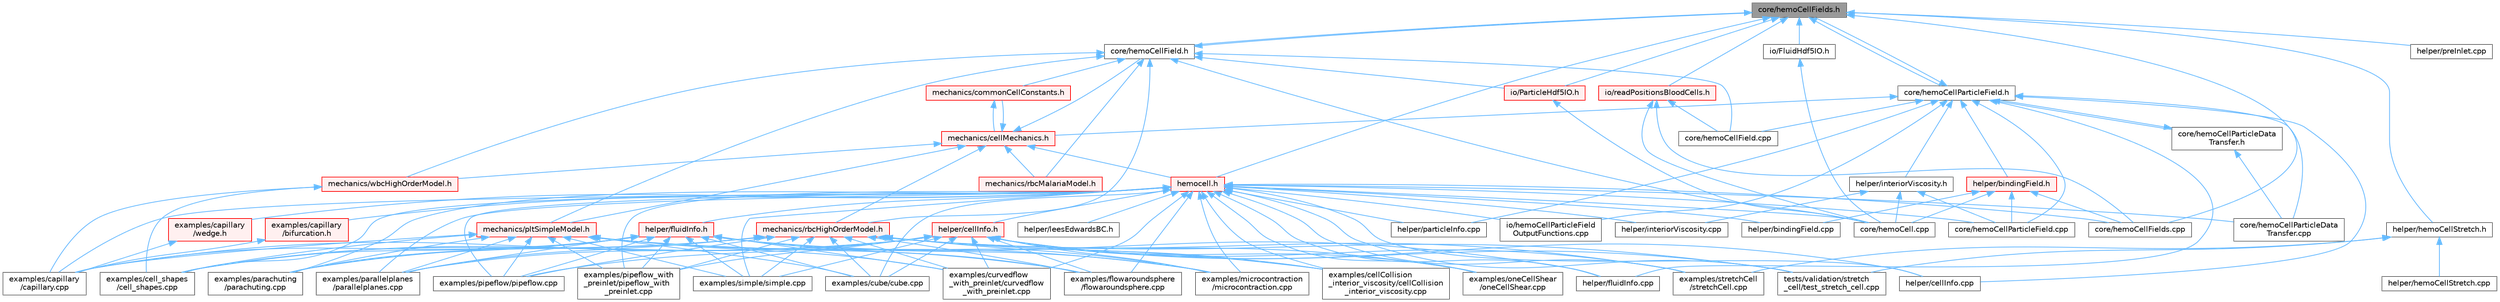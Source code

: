 digraph "core/hemoCellFields.h"
{
 // LATEX_PDF_SIZE
  bgcolor="transparent";
  edge [fontname=Helvetica,fontsize=10,labelfontname=Helvetica,labelfontsize=10];
  node [fontname=Helvetica,fontsize=10,shape=box,height=0.2,width=0.4];
  Node1 [id="Node000001",label="core/hemoCellFields.h",height=0.2,width=0.4,color="gray40", fillcolor="grey60", style="filled", fontcolor="black",tooltip=" "];
  Node1 -> Node2 [id="edge1_Node000001_Node000002",dir="back",color="steelblue1",style="solid",tooltip=" "];
  Node2 [id="Node000002",label="core/hemoCellField.h",height=0.2,width=0.4,color="grey40", fillcolor="white", style="filled",URL="$hemoCellField_8h.html",tooltip=" "];
  Node2 -> Node3 [id="edge2_Node000002_Node000003",dir="back",color="steelblue1",style="solid",tooltip=" "];
  Node3 [id="Node000003",label="core/hemoCell.cpp",height=0.2,width=0.4,color="grey40", fillcolor="white", style="filled",URL="$hemoCell_8cpp.html",tooltip=" "];
  Node2 -> Node4 [id="edge3_Node000002_Node000004",dir="back",color="steelblue1",style="solid",tooltip=" "];
  Node4 [id="Node000004",label="core/hemoCellField.cpp",height=0.2,width=0.4,color="grey40", fillcolor="white", style="filled",URL="$hemoCellField_8cpp.html",tooltip=" "];
  Node2 -> Node1 [id="edge4_Node000002_Node000001",dir="back",color="steelblue1",style="solid",tooltip=" "];
  Node2 -> Node5 [id="edge5_Node000002_Node000005",dir="back",color="steelblue1",style="solid",tooltip=" "];
  Node5 [id="Node000005",label="io/ParticleHdf5IO.h",height=0.2,width=0.4,color="red", fillcolor="#FFF0F0", style="filled",URL="$ParticleHdf5IO_8h.html",tooltip=" "];
  Node5 -> Node3 [id="edge6_Node000005_Node000003",dir="back",color="steelblue1",style="solid",tooltip=" "];
  Node2 -> Node7 [id="edge7_Node000002_Node000007",dir="back",color="steelblue1",style="solid",tooltip=" "];
  Node7 [id="Node000007",label="mechanics/commonCellConstants.h",height=0.2,width=0.4,color="red", fillcolor="#FFF0F0", style="filled",URL="$commonCellConstants_8h.html",tooltip=" "];
  Node7 -> Node8 [id="edge8_Node000007_Node000008",dir="back",color="steelblue1",style="solid",tooltip=" "];
  Node8 [id="Node000008",label="mechanics/cellMechanics.h",height=0.2,width=0.4,color="red", fillcolor="#FFF0F0", style="filled",URL="$cellMechanics_8h.html",tooltip=" "];
  Node8 -> Node2 [id="edge9_Node000008_Node000002",dir="back",color="steelblue1",style="solid",tooltip=" "];
  Node8 -> Node9 [id="edge10_Node000008_Node000009",dir="back",color="steelblue1",style="solid",tooltip=" "];
  Node9 [id="Node000009",label="hemocell.h",height=0.2,width=0.4,color="red", fillcolor="#FFF0F0", style="filled",URL="$hemocell_8h.html",tooltip=" "];
  Node9 -> Node3 [id="edge11_Node000009_Node000003",dir="back",color="steelblue1",style="solid",tooltip=" "];
  Node9 -> Node10 [id="edge12_Node000009_Node000010",dir="back",color="steelblue1",style="solid",tooltip=" "];
  Node10 [id="Node000010",label="core/hemoCellFields.cpp",height=0.2,width=0.4,color="grey40", fillcolor="white", style="filled",URL="$hemoCellFields_8cpp.html",tooltip=" "];
  Node9 -> Node11 [id="edge13_Node000009_Node000011",dir="back",color="steelblue1",style="solid",tooltip=" "];
  Node11 [id="Node000011",label="core/hemoCellParticleData\lTransfer.cpp",height=0.2,width=0.4,color="grey40", fillcolor="white", style="filled",URL="$hemoCellParticleDataTransfer_8cpp.html",tooltip=" "];
  Node9 -> Node12 [id="edge14_Node000009_Node000012",dir="back",color="steelblue1",style="solid",tooltip=" "];
  Node12 [id="Node000012",label="core/hemoCellParticleField.cpp",height=0.2,width=0.4,color="grey40", fillcolor="white", style="filled",URL="$hemoCellParticleField_8cpp.html",tooltip=" "];
  Node9 -> Node13 [id="edge15_Node000009_Node000013",dir="back",color="steelblue1",style="solid",tooltip=" "];
  Node13 [id="Node000013",label="examples/capillary\l/bifurcation.h",height=0.2,width=0.4,color="red", fillcolor="#FFF0F0", style="filled",URL="$bifurcation_8h.html",tooltip=" "];
  Node13 -> Node15 [id="edge16_Node000013_Node000015",dir="back",color="steelblue1",style="solid",tooltip=" "];
  Node15 [id="Node000015",label="examples/capillary\l/capillary.cpp",height=0.2,width=0.4,color="grey40", fillcolor="white", style="filled",URL="$capillary_8cpp.html",tooltip=" "];
  Node9 -> Node15 [id="edge17_Node000009_Node000015",dir="back",color="steelblue1",style="solid",tooltip=" "];
  Node9 -> Node16 [id="edge18_Node000009_Node000016",dir="back",color="steelblue1",style="solid",tooltip=" "];
  Node16 [id="Node000016",label="examples/capillary\l/wedge.h",height=0.2,width=0.4,color="red", fillcolor="#FFF0F0", style="filled",URL="$wedge_8h.html",tooltip=" "];
  Node16 -> Node15 [id="edge19_Node000016_Node000015",dir="back",color="steelblue1",style="solid",tooltip=" "];
  Node9 -> Node18 [id="edge20_Node000009_Node000018",dir="back",color="steelblue1",style="solid",tooltip=" "];
  Node18 [id="Node000018",label="examples/cellCollision\l_interior_viscosity/cellCollision\l_interior_viscosity.cpp",height=0.2,width=0.4,color="grey40", fillcolor="white", style="filled",URL="$cellCollision__interior__viscosity_8cpp.html",tooltip=" "];
  Node9 -> Node19 [id="edge21_Node000009_Node000019",dir="back",color="steelblue1",style="solid",tooltip=" "];
  Node19 [id="Node000019",label="examples/cell_shapes\l/cell_shapes.cpp",height=0.2,width=0.4,color="grey40", fillcolor="white", style="filled",URL="$cell__shapes_8cpp.html",tooltip=" "];
  Node9 -> Node20 [id="edge22_Node000009_Node000020",dir="back",color="steelblue1",style="solid",tooltip=" "];
  Node20 [id="Node000020",label="examples/cube/cube.cpp",height=0.2,width=0.4,color="grey40", fillcolor="white", style="filled",URL="$examples_2cube_2cube_8cpp.html",tooltip=" "];
  Node9 -> Node21 [id="edge23_Node000009_Node000021",dir="back",color="steelblue1",style="solid",tooltip=" "];
  Node21 [id="Node000021",label="examples/curvedflow\l_with_preinlet/curvedflow\l_with_preinlet.cpp",height=0.2,width=0.4,color="grey40", fillcolor="white", style="filled",URL="$curvedflow__with__preinlet_8cpp.html",tooltip=" "];
  Node9 -> Node22 [id="edge24_Node000009_Node000022",dir="back",color="steelblue1",style="solid",tooltip=" "];
  Node22 [id="Node000022",label="examples/flowaroundsphere\l/flowaroundsphere.cpp",height=0.2,width=0.4,color="grey40", fillcolor="white", style="filled",URL="$flowaroundsphere_8cpp.html",tooltip=" "];
  Node9 -> Node23 [id="edge25_Node000009_Node000023",dir="back",color="steelblue1",style="solid",tooltip=" "];
  Node23 [id="Node000023",label="examples/microcontraction\l/microcontraction.cpp",height=0.2,width=0.4,color="grey40", fillcolor="white", style="filled",URL="$microcontraction_8cpp.html",tooltip=" "];
  Node9 -> Node24 [id="edge26_Node000009_Node000024",dir="back",color="steelblue1",style="solid",tooltip=" "];
  Node24 [id="Node000024",label="examples/oneCellShear\l/oneCellShear.cpp",height=0.2,width=0.4,color="grey40", fillcolor="white", style="filled",URL="$oneCellShear_8cpp.html",tooltip=" "];
  Node9 -> Node25 [id="edge27_Node000009_Node000025",dir="back",color="steelblue1",style="solid",tooltip=" "];
  Node25 [id="Node000025",label="examples/parachuting\l/parachuting.cpp",height=0.2,width=0.4,color="grey40", fillcolor="white", style="filled",URL="$parachuting_8cpp.html",tooltip=" "];
  Node9 -> Node26 [id="edge28_Node000009_Node000026",dir="back",color="steelblue1",style="solid",tooltip=" "];
  Node26 [id="Node000026",label="examples/parallelplanes\l/parallelplanes.cpp",height=0.2,width=0.4,color="grey40", fillcolor="white", style="filled",URL="$parallelplanes_8cpp.html",tooltip=" "];
  Node9 -> Node27 [id="edge29_Node000009_Node000027",dir="back",color="steelblue1",style="solid",tooltip=" "];
  Node27 [id="Node000027",label="examples/pipeflow/pipeflow.cpp",height=0.2,width=0.4,color="grey40", fillcolor="white", style="filled",URL="$pipeflow_8cpp.html",tooltip=" "];
  Node9 -> Node28 [id="edge30_Node000009_Node000028",dir="back",color="steelblue1",style="solid",tooltip=" "];
  Node28 [id="Node000028",label="examples/pipeflow_with\l_preinlet/pipeflow_with\l_preinlet.cpp",height=0.2,width=0.4,color="grey40", fillcolor="white", style="filled",URL="$pipeflow__with__preinlet_8cpp.html",tooltip=" "];
  Node9 -> Node29 [id="edge31_Node000009_Node000029",dir="back",color="steelblue1",style="solid",tooltip=" "];
  Node29 [id="Node000029",label="examples/simple/simple.cpp",height=0.2,width=0.4,color="grey40", fillcolor="white", style="filled",URL="$simple_8cpp.html",tooltip=" "];
  Node9 -> Node30 [id="edge32_Node000009_Node000030",dir="back",color="steelblue1",style="solid",tooltip=" "];
  Node30 [id="Node000030",label="examples/stretchCell\l/stretchCell.cpp",height=0.2,width=0.4,color="grey40", fillcolor="white", style="filled",URL="$stretchCell_8cpp.html",tooltip=" "];
  Node9 -> Node31 [id="edge33_Node000009_Node000031",dir="back",color="steelblue1",style="solid",tooltip=" "];
  Node31 [id="Node000031",label="helper/bindingField.cpp",height=0.2,width=0.4,color="grey40", fillcolor="white", style="filled",URL="$bindingField_8cpp.html",tooltip=" "];
  Node9 -> Node32 [id="edge34_Node000009_Node000032",dir="back",color="steelblue1",style="solid",tooltip=" "];
  Node32 [id="Node000032",label="helper/cellInfo.cpp",height=0.2,width=0.4,color="grey40", fillcolor="white", style="filled",URL="$cellInfo_8cpp.html",tooltip=" "];
  Node9 -> Node33 [id="edge35_Node000009_Node000033",dir="back",color="steelblue1",style="solid",tooltip=" "];
  Node33 [id="Node000033",label="helper/cellInfo.h",height=0.2,width=0.4,color="red", fillcolor="#FFF0F0", style="filled",URL="$cellInfo_8h.html",tooltip=" "];
  Node33 -> Node15 [id="edge36_Node000033_Node000015",dir="back",color="steelblue1",style="solid",tooltip=" "];
  Node33 -> Node18 [id="edge37_Node000033_Node000018",dir="back",color="steelblue1",style="solid",tooltip=" "];
  Node33 -> Node19 [id="edge38_Node000033_Node000019",dir="back",color="steelblue1",style="solid",tooltip=" "];
  Node33 -> Node20 [id="edge39_Node000033_Node000020",dir="back",color="steelblue1",style="solid",tooltip=" "];
  Node33 -> Node21 [id="edge40_Node000033_Node000021",dir="back",color="steelblue1",style="solid",tooltip=" "];
  Node33 -> Node22 [id="edge41_Node000033_Node000022",dir="back",color="steelblue1",style="solid",tooltip=" "];
  Node33 -> Node23 [id="edge42_Node000033_Node000023",dir="back",color="steelblue1",style="solid",tooltip=" "];
  Node33 -> Node24 [id="edge43_Node000033_Node000024",dir="back",color="steelblue1",style="solid",tooltip=" "];
  Node33 -> Node25 [id="edge44_Node000033_Node000025",dir="back",color="steelblue1",style="solid",tooltip=" "];
  Node33 -> Node26 [id="edge45_Node000033_Node000026",dir="back",color="steelblue1",style="solid",tooltip=" "];
  Node33 -> Node27 [id="edge46_Node000033_Node000027",dir="back",color="steelblue1",style="solid",tooltip=" "];
  Node33 -> Node28 [id="edge47_Node000033_Node000028",dir="back",color="steelblue1",style="solid",tooltip=" "];
  Node33 -> Node29 [id="edge48_Node000033_Node000029",dir="back",color="steelblue1",style="solid",tooltip=" "];
  Node33 -> Node30 [id="edge49_Node000033_Node000030",dir="back",color="steelblue1",style="solid",tooltip=" "];
  Node33 -> Node32 [id="edge50_Node000033_Node000032",dir="back",color="steelblue1",style="solid",tooltip=" "];
  Node33 -> Node38 [id="edge51_Node000033_Node000038",dir="back",color="steelblue1",style="solid",tooltip=" "];
  Node38 [id="Node000038",label="tests/validation/stretch\l_cell/test_stretch_cell.cpp",height=0.2,width=0.4,color="grey40", fillcolor="white", style="filled",URL="$test__stretch__cell_8cpp.html",tooltip=" "];
  Node9 -> Node39 [id="edge52_Node000009_Node000039",dir="back",color="steelblue1",style="solid",tooltip=" "];
  Node39 [id="Node000039",label="helper/fluidInfo.cpp",height=0.2,width=0.4,color="grey40", fillcolor="white", style="filled",URL="$fluidInfo_8cpp.html",tooltip=" "];
  Node9 -> Node40 [id="edge53_Node000009_Node000040",dir="back",color="steelblue1",style="solid",tooltip=" "];
  Node40 [id="Node000040",label="helper/fluidInfo.h",height=0.2,width=0.4,color="red", fillcolor="#FFF0F0", style="filled",URL="$fluidInfo_8h.html",tooltip=" "];
  Node40 -> Node15 [id="edge54_Node000040_Node000015",dir="back",color="steelblue1",style="solid",tooltip=" "];
  Node40 -> Node19 [id="edge55_Node000040_Node000019",dir="back",color="steelblue1",style="solid",tooltip=" "];
  Node40 -> Node20 [id="edge56_Node000040_Node000020",dir="back",color="steelblue1",style="solid",tooltip=" "];
  Node40 -> Node21 [id="edge57_Node000040_Node000021",dir="back",color="steelblue1",style="solid",tooltip=" "];
  Node40 -> Node22 [id="edge58_Node000040_Node000022",dir="back",color="steelblue1",style="solid",tooltip=" "];
  Node40 -> Node23 [id="edge59_Node000040_Node000023",dir="back",color="steelblue1",style="solid",tooltip=" "];
  Node40 -> Node25 [id="edge60_Node000040_Node000025",dir="back",color="steelblue1",style="solid",tooltip=" "];
  Node40 -> Node26 [id="edge61_Node000040_Node000026",dir="back",color="steelblue1",style="solid",tooltip=" "];
  Node40 -> Node27 [id="edge62_Node000040_Node000027",dir="back",color="steelblue1",style="solid",tooltip=" "];
  Node40 -> Node28 [id="edge63_Node000040_Node000028",dir="back",color="steelblue1",style="solid",tooltip=" "];
  Node40 -> Node29 [id="edge64_Node000040_Node000029",dir="back",color="steelblue1",style="solid",tooltip=" "];
  Node40 -> Node39 [id="edge65_Node000040_Node000039",dir="back",color="steelblue1",style="solid",tooltip=" "];
  Node9 -> Node41 [id="edge66_Node000009_Node000041",dir="back",color="steelblue1",style="solid",tooltip=" "];
  Node41 [id="Node000041",label="helper/interiorViscosity.cpp",height=0.2,width=0.4,color="grey40", fillcolor="white", style="filled",URL="$interiorViscosity_8cpp.html",tooltip=" "];
  Node9 -> Node42 [id="edge67_Node000009_Node000042",dir="back",color="steelblue1",style="solid",tooltip=" "];
  Node42 [id="Node000042",label="helper/leesEdwardsBC.h",height=0.2,width=0.4,color="grey40", fillcolor="white", style="filled",URL="$leesEdwardsBC_8h.html",tooltip=" "];
  Node9 -> Node45 [id="edge68_Node000009_Node000045",dir="back",color="steelblue1",style="solid",tooltip=" "];
  Node45 [id="Node000045",label="helper/particleInfo.cpp",height=0.2,width=0.4,color="grey40", fillcolor="white", style="filled",URL="$particleInfo_8cpp.html",tooltip=" "];
  Node9 -> Node51 [id="edge69_Node000009_Node000051",dir="back",color="steelblue1",style="solid",tooltip=" "];
  Node51 [id="Node000051",label="io/hemoCellParticleField\lOutputFunctions.cpp",height=0.2,width=0.4,color="grey40", fillcolor="white", style="filled",URL="$hemoCellParticleFieldOutputFunctions_8cpp.html",tooltip=" "];
  Node9 -> Node38 [id="edge70_Node000009_Node000038",dir="back",color="steelblue1",style="solid",tooltip=" "];
  Node8 -> Node7 [id="edge71_Node000008_Node000007",dir="back",color="steelblue1",style="solid",tooltip=" "];
  Node8 -> Node54 [id="edge72_Node000008_Node000054",dir="back",color="steelblue1",style="solid",tooltip=" "];
  Node54 [id="Node000054",label="mechanics/pltSimpleModel.h",height=0.2,width=0.4,color="red", fillcolor="#FFF0F0", style="filled",URL="$pltSimpleModel_8h.html",tooltip=" "];
  Node54 -> Node15 [id="edge73_Node000054_Node000015",dir="back",color="steelblue1",style="solid",tooltip=" "];
  Node54 -> Node18 [id="edge74_Node000054_Node000018",dir="back",color="steelblue1",style="solid",tooltip=" "];
  Node54 -> Node19 [id="edge75_Node000054_Node000019",dir="back",color="steelblue1",style="solid",tooltip=" "];
  Node54 -> Node20 [id="edge76_Node000054_Node000020",dir="back",color="steelblue1",style="solid",tooltip=" "];
  Node54 -> Node21 [id="edge77_Node000054_Node000021",dir="back",color="steelblue1",style="solid",tooltip=" "];
  Node54 -> Node22 [id="edge78_Node000054_Node000022",dir="back",color="steelblue1",style="solid",tooltip=" "];
  Node54 -> Node23 [id="edge79_Node000054_Node000023",dir="back",color="steelblue1",style="solid",tooltip=" "];
  Node54 -> Node25 [id="edge80_Node000054_Node000025",dir="back",color="steelblue1",style="solid",tooltip=" "];
  Node54 -> Node26 [id="edge81_Node000054_Node000026",dir="back",color="steelblue1",style="solid",tooltip=" "];
  Node54 -> Node27 [id="edge82_Node000054_Node000027",dir="back",color="steelblue1",style="solid",tooltip=" "];
  Node54 -> Node28 [id="edge83_Node000054_Node000028",dir="back",color="steelblue1",style="solid",tooltip=" "];
  Node54 -> Node29 [id="edge84_Node000054_Node000029",dir="back",color="steelblue1",style="solid",tooltip=" "];
  Node8 -> Node56 [id="edge85_Node000008_Node000056",dir="back",color="steelblue1",style="solid",tooltip=" "];
  Node56 [id="Node000056",label="mechanics/rbcHighOrderModel.h",height=0.2,width=0.4,color="red", fillcolor="#FFF0F0", style="filled",URL="$rbcHighOrderModel_8h.html",tooltip=" "];
  Node56 -> Node18 [id="edge86_Node000056_Node000018",dir="back",color="steelblue1",style="solid",tooltip=" "];
  Node56 -> Node19 [id="edge87_Node000056_Node000019",dir="back",color="steelblue1",style="solid",tooltip=" "];
  Node56 -> Node20 [id="edge88_Node000056_Node000020",dir="back",color="steelblue1",style="solid",tooltip=" "];
  Node56 -> Node21 [id="edge89_Node000056_Node000021",dir="back",color="steelblue1",style="solid",tooltip=" "];
  Node56 -> Node22 [id="edge90_Node000056_Node000022",dir="back",color="steelblue1",style="solid",tooltip=" "];
  Node56 -> Node23 [id="edge91_Node000056_Node000023",dir="back",color="steelblue1",style="solid",tooltip=" "];
  Node56 -> Node24 [id="edge92_Node000056_Node000024",dir="back",color="steelblue1",style="solid",tooltip=" "];
  Node56 -> Node25 [id="edge93_Node000056_Node000025",dir="back",color="steelblue1",style="solid",tooltip=" "];
  Node56 -> Node26 [id="edge94_Node000056_Node000026",dir="back",color="steelblue1",style="solid",tooltip=" "];
  Node56 -> Node27 [id="edge95_Node000056_Node000027",dir="back",color="steelblue1",style="solid",tooltip=" "];
  Node56 -> Node28 [id="edge96_Node000056_Node000028",dir="back",color="steelblue1",style="solid",tooltip=" "];
  Node56 -> Node29 [id="edge97_Node000056_Node000029",dir="back",color="steelblue1",style="solid",tooltip=" "];
  Node56 -> Node30 [id="edge98_Node000056_Node000030",dir="back",color="steelblue1",style="solid",tooltip=" "];
  Node56 -> Node38 [id="edge99_Node000056_Node000038",dir="back",color="steelblue1",style="solid",tooltip=" "];
  Node8 -> Node58 [id="edge100_Node000008_Node000058",dir="back",color="steelblue1",style="solid",tooltip=" "];
  Node58 [id="Node000058",label="mechanics/rbcMalariaModel.h",height=0.2,width=0.4,color="red", fillcolor="#FFF0F0", style="filled",URL="$rbcMalariaModel_8h.html",tooltip=" "];
  Node8 -> Node60 [id="edge101_Node000008_Node000060",dir="back",color="steelblue1",style="solid",tooltip=" "];
  Node60 [id="Node000060",label="mechanics/wbcHighOrderModel.h",height=0.2,width=0.4,color="red", fillcolor="#FFF0F0", style="filled",URL="$wbcHighOrderModel_8h.html",tooltip=" "];
  Node60 -> Node15 [id="edge102_Node000060_Node000015",dir="back",color="steelblue1",style="solid",tooltip=" "];
  Node60 -> Node19 [id="edge103_Node000060_Node000019",dir="back",color="steelblue1",style="solid",tooltip=" "];
  Node2 -> Node54 [id="edge104_Node000002_Node000054",dir="back",color="steelblue1",style="solid",tooltip=" "];
  Node2 -> Node56 [id="edge105_Node000002_Node000056",dir="back",color="steelblue1",style="solid",tooltip=" "];
  Node2 -> Node58 [id="edge106_Node000002_Node000058",dir="back",color="steelblue1",style="solid",tooltip=" "];
  Node2 -> Node60 [id="edge107_Node000002_Node000060",dir="back",color="steelblue1",style="solid",tooltip=" "];
  Node1 -> Node10 [id="edge108_Node000001_Node000010",dir="back",color="steelblue1",style="solid",tooltip=" "];
  Node1 -> Node63 [id="edge109_Node000001_Node000063",dir="back",color="steelblue1",style="solid",tooltip=" "];
  Node63 [id="Node000063",label="core/hemoCellParticleField.h",height=0.2,width=0.4,color="grey40", fillcolor="white", style="filled",URL="$hemoCellParticleField_8h.html",tooltip=" "];
  Node63 -> Node4 [id="edge110_Node000063_Node000004",dir="back",color="steelblue1",style="solid",tooltip=" "];
  Node63 -> Node1 [id="edge111_Node000063_Node000001",dir="back",color="steelblue1",style="solid",tooltip=" "];
  Node63 -> Node11 [id="edge112_Node000063_Node000011",dir="back",color="steelblue1",style="solid",tooltip=" "];
  Node63 -> Node64 [id="edge113_Node000063_Node000064",dir="back",color="steelblue1",style="solid",tooltip=" "];
  Node64 [id="Node000064",label="core/hemoCellParticleData\lTransfer.h",height=0.2,width=0.4,color="grey40", fillcolor="white", style="filled",URL="$hemoCellParticleDataTransfer_8h.html",tooltip=" "];
  Node64 -> Node11 [id="edge114_Node000064_Node000011",dir="back",color="steelblue1",style="solid",tooltip=" "];
  Node64 -> Node63 [id="edge115_Node000064_Node000063",dir="back",color="steelblue1",style="solid",tooltip=" "];
  Node63 -> Node12 [id="edge116_Node000063_Node000012",dir="back",color="steelblue1",style="solid",tooltip=" "];
  Node63 -> Node65 [id="edge117_Node000063_Node000065",dir="back",color="steelblue1",style="solid",tooltip=" "];
  Node65 [id="Node000065",label="helper/bindingField.h",height=0.2,width=0.4,color="red", fillcolor="#FFF0F0", style="filled",URL="$bindingField_8h.html",tooltip=" "];
  Node65 -> Node3 [id="edge118_Node000065_Node000003",dir="back",color="steelblue1",style="solid",tooltip=" "];
  Node65 -> Node10 [id="edge119_Node000065_Node000010",dir="back",color="steelblue1",style="solid",tooltip=" "];
  Node65 -> Node12 [id="edge120_Node000065_Node000012",dir="back",color="steelblue1",style="solid",tooltip=" "];
  Node65 -> Node31 [id="edge121_Node000065_Node000031",dir="back",color="steelblue1",style="solid",tooltip=" "];
  Node63 -> Node32 [id="edge122_Node000063_Node000032",dir="back",color="steelblue1",style="solid",tooltip=" "];
  Node63 -> Node39 [id="edge123_Node000063_Node000039",dir="back",color="steelblue1",style="solid",tooltip=" "];
  Node63 -> Node66 [id="edge124_Node000063_Node000066",dir="back",color="steelblue1",style="solid",tooltip=" "];
  Node66 [id="Node000066",label="helper/interiorViscosity.h",height=0.2,width=0.4,color="grey40", fillcolor="white", style="filled",URL="$interiorViscosity_8h.html",tooltip=" "];
  Node66 -> Node3 [id="edge125_Node000066_Node000003",dir="back",color="steelblue1",style="solid",tooltip=" "];
  Node66 -> Node12 [id="edge126_Node000066_Node000012",dir="back",color="steelblue1",style="solid",tooltip=" "];
  Node66 -> Node41 [id="edge127_Node000066_Node000041",dir="back",color="steelblue1",style="solid",tooltip=" "];
  Node63 -> Node45 [id="edge128_Node000063_Node000045",dir="back",color="steelblue1",style="solid",tooltip=" "];
  Node63 -> Node51 [id="edge129_Node000063_Node000051",dir="back",color="steelblue1",style="solid",tooltip=" "];
  Node63 -> Node8 [id="edge130_Node000063_Node000008",dir="back",color="steelblue1",style="solid",tooltip=" "];
  Node1 -> Node67 [id="edge131_Node000001_Node000067",dir="back",color="steelblue1",style="solid",tooltip=" "];
  Node67 [id="Node000067",label="helper/hemoCellStretch.h",height=0.2,width=0.4,color="grey40", fillcolor="white", style="filled",URL="$hemoCellStretch_8h.html",tooltip=" "];
  Node67 -> Node30 [id="edge132_Node000067_Node000030",dir="back",color="steelblue1",style="solid",tooltip=" "];
  Node67 -> Node68 [id="edge133_Node000067_Node000068",dir="back",color="steelblue1",style="solid",tooltip=" "];
  Node68 [id="Node000068",label="helper/hemoCellStretch.cpp",height=0.2,width=0.4,color="grey40", fillcolor="white", style="filled",URL="$hemoCellStretch_8cpp.html",tooltip=" "];
  Node67 -> Node38 [id="edge134_Node000067_Node000038",dir="back",color="steelblue1",style="solid",tooltip=" "];
  Node1 -> Node48 [id="edge135_Node000001_Node000048",dir="back",color="steelblue1",style="solid",tooltip=" "];
  Node48 [id="Node000048",label="helper/preInlet.cpp",height=0.2,width=0.4,color="grey40", fillcolor="white", style="filled",URL="$preInlet_8cpp.html",tooltip=" "];
  Node1 -> Node9 [id="edge136_Node000001_Node000009",dir="back",color="steelblue1",style="solid",tooltip=" "];
  Node1 -> Node69 [id="edge137_Node000001_Node000069",dir="back",color="steelblue1",style="solid",tooltip=" "];
  Node69 [id="Node000069",label="io/FluidHdf5IO.h",height=0.2,width=0.4,color="grey40", fillcolor="white", style="filled",URL="$FluidHdf5IO_8h.html",tooltip=" "];
  Node69 -> Node3 [id="edge138_Node000069_Node000003",dir="back",color="steelblue1",style="solid",tooltip=" "];
  Node1 -> Node5 [id="edge139_Node000001_Node000005",dir="back",color="steelblue1",style="solid",tooltip=" "];
  Node1 -> Node70 [id="edge140_Node000001_Node000070",dir="back",color="steelblue1",style="solid",tooltip=" "];
  Node70 [id="Node000070",label="io/readPositionsBloodCells.h",height=0.2,width=0.4,color="red", fillcolor="#FFF0F0", style="filled",URL="$readPositionsBloodCells_8h.html",tooltip=" "];
  Node70 -> Node3 [id="edge141_Node000070_Node000003",dir="back",color="steelblue1",style="solid",tooltip=" "];
  Node70 -> Node4 [id="edge142_Node000070_Node000004",dir="back",color="steelblue1",style="solid",tooltip=" "];
  Node70 -> Node10 [id="edge143_Node000070_Node000010",dir="back",color="steelblue1",style="solid",tooltip=" "];
}
